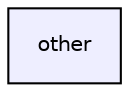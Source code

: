 digraph "/home/superuser/snowball/other" {
  compound=true
  node [ fontsize="10", fontname="Helvetica"];
  edge [ labelfontsize="10", labelfontname="Helvetica"];
  dir_c1d4644b987a6b7985830a0b6a8b3530 [shape=box, label="other", style="filled", fillcolor="#eeeeff", pencolor="black", URL="dir_c1d4644b987a6b7985830a0b6a8b3530.html"];
}
